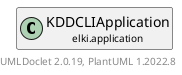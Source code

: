 @startuml
    remove .*\.(Instance|Par|Parameterizer|Factory)$
    set namespaceSeparator none
    hide empty fields
    hide empty methods

    class "<size:14>KDDCLIApplication.Par\n<size:10>elki.application" as elki.application.KDDCLIApplication.Par [[KDDCLIApplication.Par.html]] {
        #task: KDDTask
        +configure(Parameterization): void
        +make(): KDDCLIApplication
    }

    abstract class "<size:14>AbstractApplication.Par\n<size:10>elki.application" as elki.application.AbstractApplication.Par [[AbstractApplication.Par.html]] {
        {abstract} +make(): AbstractApplication
    }
    class "<size:14>KDDCLIApplication\n<size:10>elki.application" as elki.application.KDDCLIApplication [[KDDCLIApplication.html]]

    elki.application.AbstractApplication.Par <|-- elki.application.KDDCLIApplication.Par
    elki.application.KDDCLIApplication +-- elki.application.KDDCLIApplication.Par

    center footer UMLDoclet 2.0.19, PlantUML 1.2022.8
@enduml
